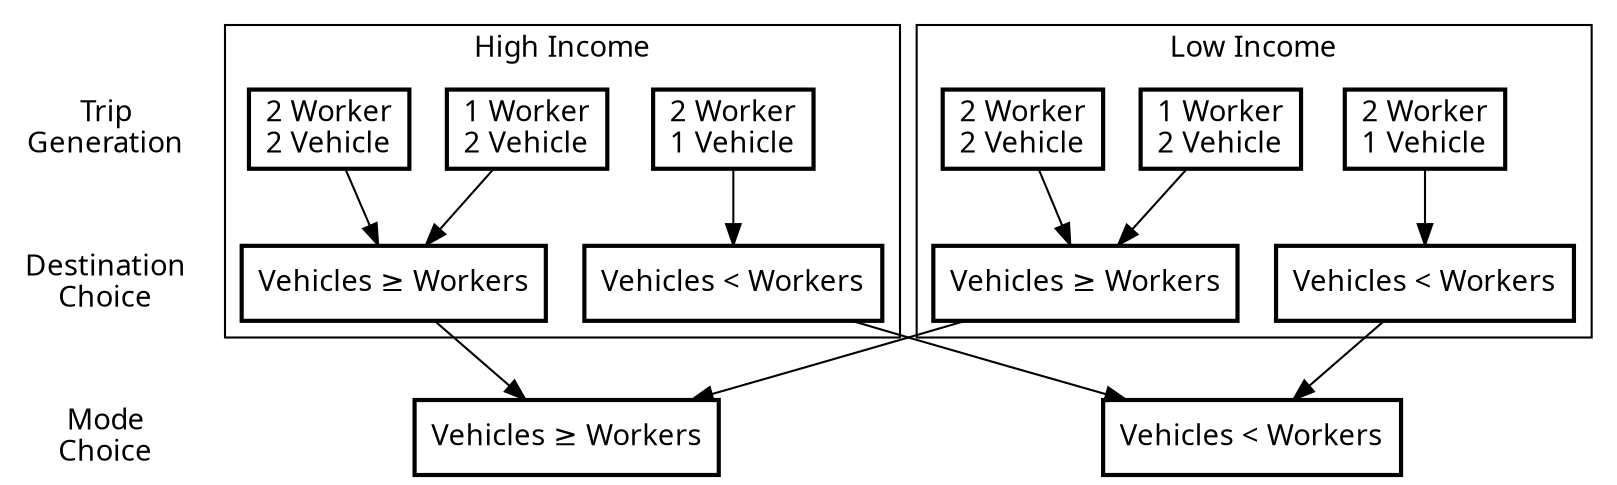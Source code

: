 digraph  {
  
  outputorder=edgesfirst
  ordering=out
  rankdir=TB
  fontname="Alte Haas Grotesk, sans-serif"
  
  node [shape=none, style=bold, fontname="Alte Haas Grotesk, sans-serif"]
  tg [label="Trip\nGeneration"]
  dc [label="Destination\nChoice"]
  mc [label="Mode\nChoice"]
  
  tg -> dc -> mc [style=invis] 
  
  node [shape=rectangle, fillcolor=white, fontname="Alte Haas Grotesk, sans-serif"]
  
  h2 [label="1 Worker\n2 Vehicle"]
  h3 [label="2 Worker\n2 Vehicle"]
  h4 [label="2 Worker\n1 Vehicle"]
  
  l2 [label="1 Worker\n2 Vehicle"]
  l3 [label="2 Worker\n2 Vehicle"]
  l4 [label="2 Worker\n1 Vehicle"]

  { node [label="Vehicles &ge; Workers"]
    hvw lvw vw
  }
  { node [label="Vehicles &lt; Workers"]
    hwv lwv wv
  }
  
  subgraph cluster_high {
    
    label="High Income"
    
    {h2 h3} -> hvw
    h4 -> hwv
    
  }
  
  subgraph cluster_low {
    
    label="Low Income"
    
    {l2 l3} -> lvw
    l4 -> lwv
    
  }
  
  {hwv lwv} -> wv
  {hvw lvw} -> vw
  
}